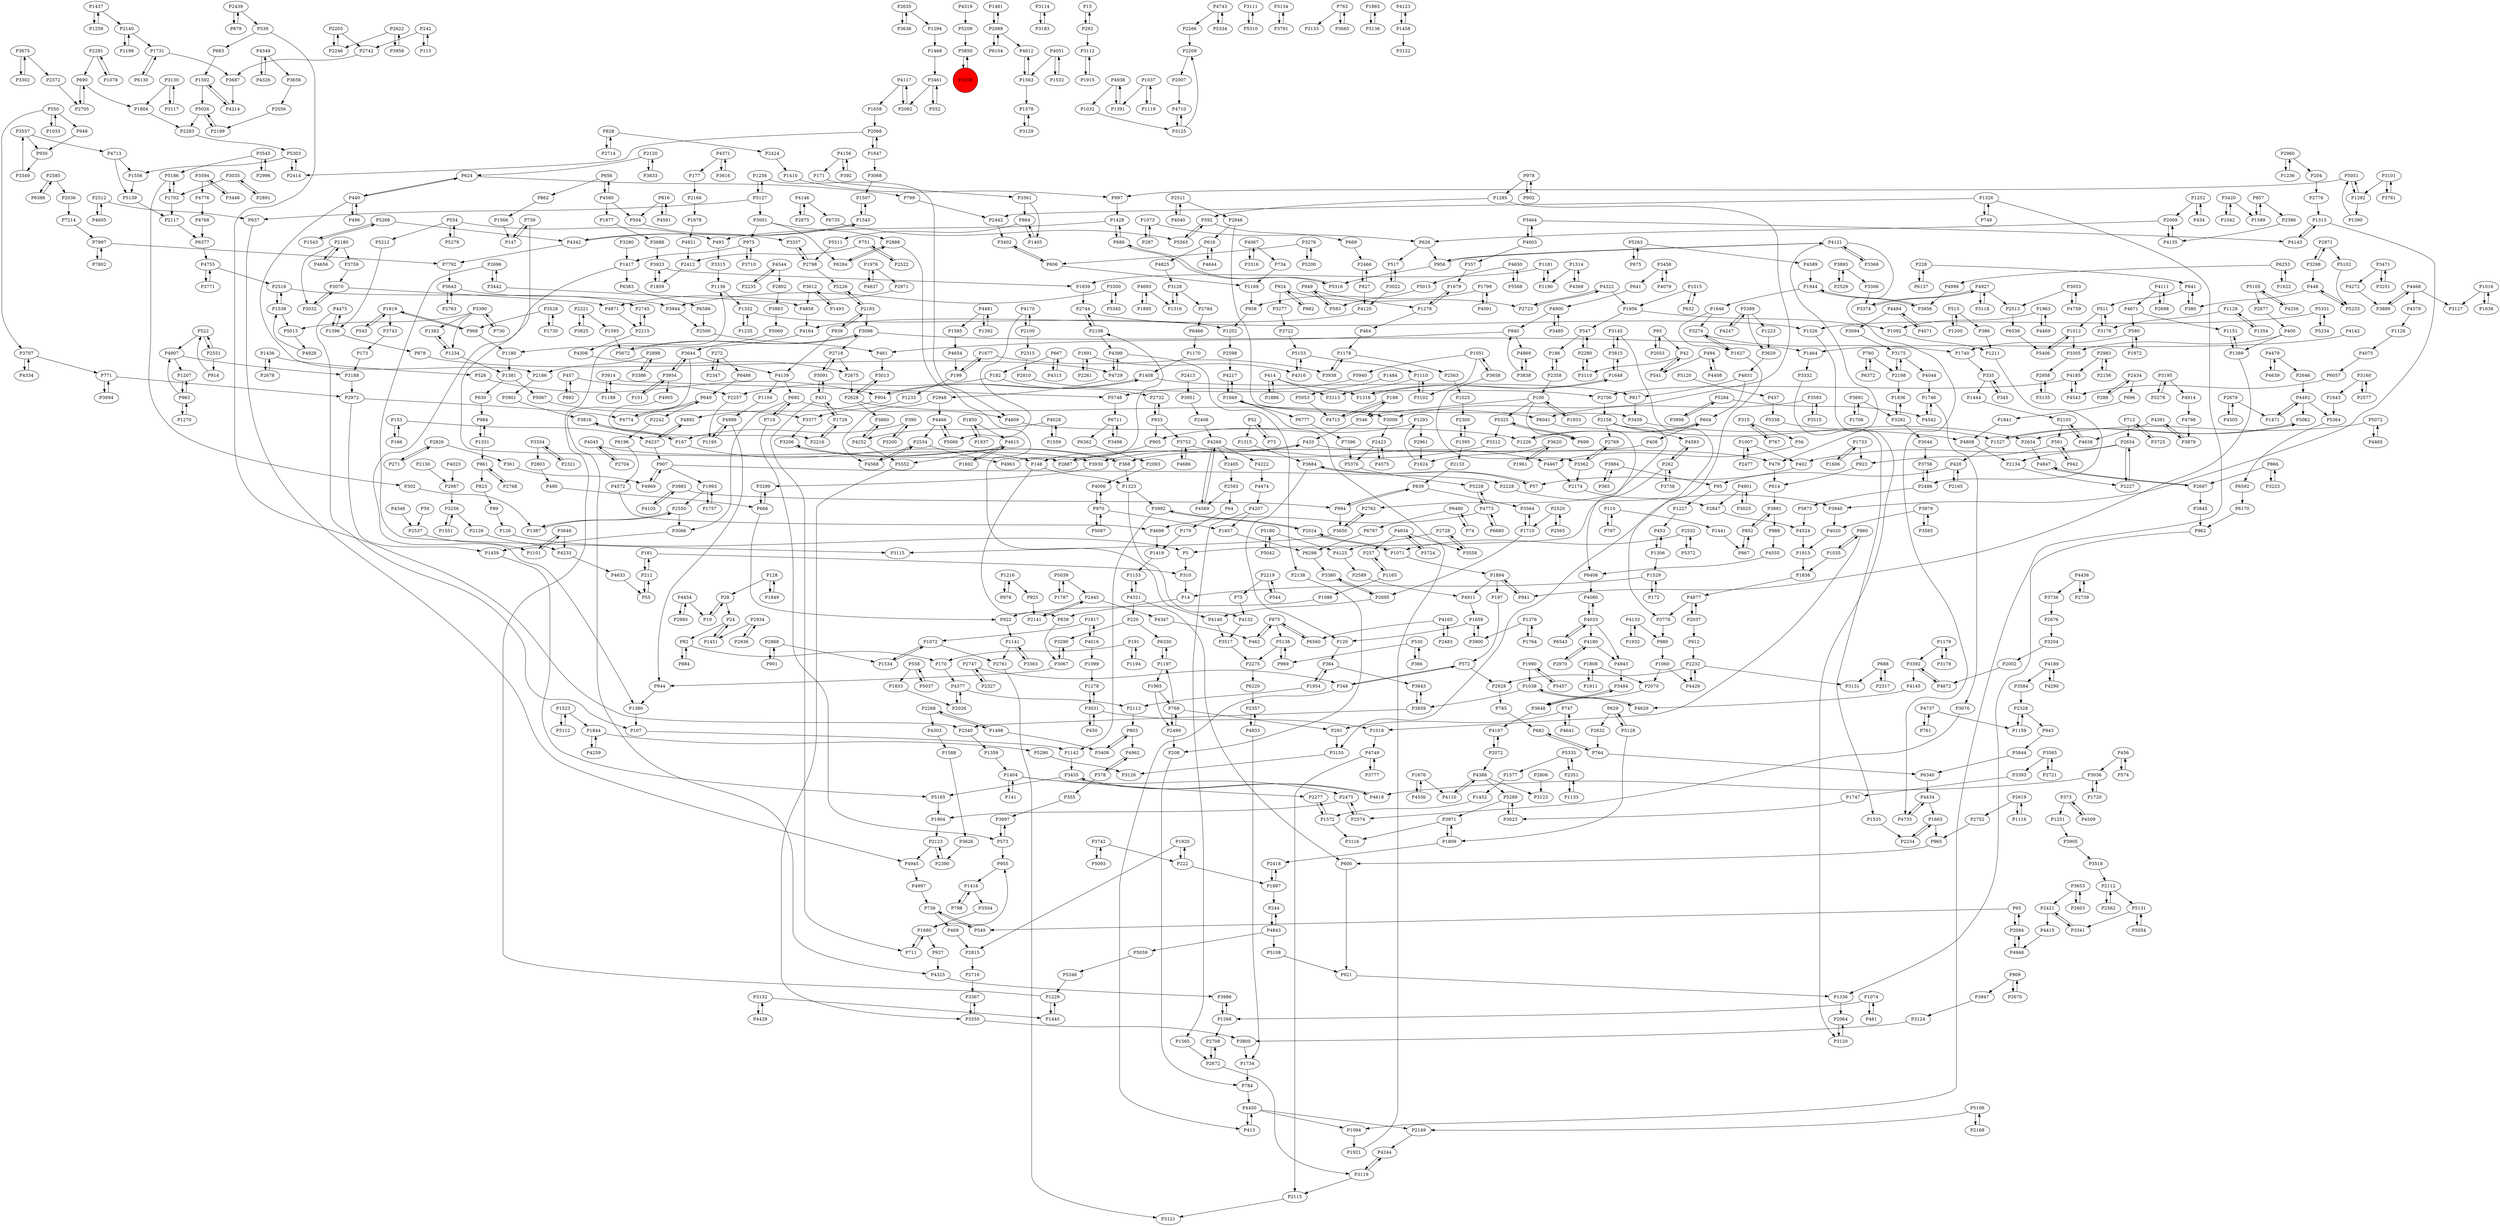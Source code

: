 digraph {
	P1428 -> P493
	P1498 -> P3408
	P2261 -> P1691
	P2442 -> P3402
	P28 -> P19
	P4877 -> P2037
	P905 -> P148
	P2072 -> P4197
	P2358 -> P100
	P4962 -> P378
	P3761 -> P3101
	P1007 -> P2477
	P4133 -> P1932
	P4143 -> P1313
	P3850 -> P3109
	P3992 -> P2024
	P2961 -> P1624
	P1559 -> P4028
	P504 -> P3337
	P89 -> P126
	P4466 -> P5066
	P5568 -> P4650
	P1223 -> P3629
	P1007 -> P402
	P839 -> P994
	P1376 -> P1764
	P4033 -> P4180
	P4197 -> P2072
	P2002 -> P4872
	P1252 -> P434
	P14 -> P838
	P768 -> P1197
	P4020 -> P1913
	P1436 -> P526
	P1691 -> P2261
	P1481 -> P2089
	P2728 -> P4125
	P3648 -> P4197
	P3114 -> P3183
	P4140 -> P3517
	P4871 -> P2215
	P2871 -> P3298
	P5062 -> P1527
	P736 -> P549
	P1012 -> P5406
	P4222 -> P4474
	P2108 -> P4399
	P481 -> P1074
	P3302 -> P3675
	P1894 -> P197
	P335 -> P1444
	P2232 -> P2928
	P1993 -> P1757
	P3464 -> P4003
	P1731 -> P6130
	P1809 -> P2418
	P420 -> P2165
	P2993 -> P4454
	P5087 -> P970
	P1404 -> P141
	P4831 -> P604
	P1354 -> P1128
	P4117 -> P1658
	P1897 -> P2418
	P6298 -> P3380
	P1877 -> P3688
	P827 -> P2466
	P2551 -> P914
	P2423 -> P5376
	P2888 -> P6284
	P3504 -> P1680
	P1416 -> P3504
	P4755 -> P3771
	P3594 -> P3446
	P3274 -> P1627
	P4349 -> P4326
	P2744 -> P2108
	P686 -> P5316
	P1710 -> P2695
	P666 -> P922
	P1404 -> P2277
	P5131 -> P5054
	P4650 -> P5568
	P912 -> P2232
	P4997 -> P736
	P4637 -> P1976
	P4237 -> P907
	P4347 -> P462
	P1099 -> P1278
	P4575 -> P2423
	P1622 -> P6253
	P1734 -> P784
	P1256 -> P4609
	P220 -> P3290
	P4798 -> P3879
	P2064 -> P3120
	P390 -> P167
	P2934 -> P1451
	P857 -> P2386
	P994 -> P839
	P592 -> P669
	P4735 -> P4434
	P100 -> P1933
	P626 -> P956
	P2565 -> P2520
	P1523 -> P1844
	P2268 -> P1498
	P2340 -> P1359
	P2280 -> P547
	P3442 -> P4858
	P4474 -> P4207
	P1259 -> P1437
	P866 -> P3223
	P4943 -> P3484
	P272 -> P6486
	P4524 -> P1913
	P2958 -> P3135
	P3742 -> P5093
	P949 -> P583
	P1534 -> P1072
	P949 -> P1279
	P583 -> P949
	P2445 -> P2141
	P1316 -> P3128
	P3312 -> P3930
	P630 -> P984
	P3455 -> P5165
	P6130 -> P1731
	P1857 -> P6298
	P5072 -> P4465
	P3688 -> P3923
	P4492 -> P1471
	P3390 -> P5013
	P3251 -> P3471
	P574 -> P456
	P3101 -> P3761
	P1659 -> P3900
	P3938 -> P1178
	P1577 -> P1452
	P4773 -> P5228
	P573 -> P3697
	P541 -> P42
	P2551 -> P522
	P4170 -> P2100
	P1181 -> P1839
	P6104 -> P2089
	P302 -> P1387
	P930 -> P3349
	P15 -> P292
	P3984 -> P365
	P3124 -> P3800
	P2123 -> P2390
	P469 -> P2815
	P1417 -> P1380
	P5066 -> P4466
	P3393 -> P1747
	P3593 -> P3515
	P1382 -> P1234
	P2408 -> P4269
	P5059 -> P5346
	P924 -> P982
	P5552 -> P3355
	P1116 -> P2619
	P798 -> P1416
	P688 -> P2317
	P1405 -> P864
	P522 -> P4907
	P2277 -> P1572
	P771 -> P2972
	P1292 -> P1390
	P580 -> P1972
	P2424 -> P1410
	P288 -> P2434
	P712 -> P3725
	P390 -> P3200
	P7214 -> P7997
	P4749 -> P3777
	P1578 -> P3129
	P4388 -> P4110
	P3001 -> P6284
	P1252 -> P2069
	P1141 -> P3363
	P4755 -> P2518
	P1094 -> P1921
	P2672 -> P2708
	P2113 -> P803
	P1390 -> P5051
	P3044 -> P3756
	P5105 -> P4256
	P3001 -> P2888
	P5015 -> P583
	P1178 -> P2563
	P4185 -> P2700
	P82 -> P170
	P624 -> P440
	P924 -> P2723
	P2747 -> P348
	P5072 -> P2634
	P958 -> P1202
	P4572 -> P4698
	P2105 -> P591
	P4170 -> P5066
	P366 -> P530
	P2875 -> P4146
	P1523 -> P5112
	P153 -> P166
	P4436 -> P2739
	P4346 -> P2537
	P3710 -> P975
	P4388 -> P3123
	P4945 -> P4997
	P4016 -> P1099
	P1895 -> P4693
	P909 -> P2670
	P3155 -> P3126
	P2654 -> P2227
	P3035 -> P2891
	P1464 -> P3332
	P3098 -> P2718
	P922 -> P1141
	P4892 -> P4237
	P335 -> P345
	P7997 -> P7792
	P3742 -> P222
	P1073 -> P287
	P3833 -> P2120
	P3594 -> P4776
	P2089 -> P4612
	P3031 -> P450
	P2215 -> P4308
	P5 -> P310
	P921 -> P1336
	P1663 -> P965
	P4774 -> P649
	P3771 -> P4755
	P2708 -> P2672
	P2718 -> P2675
	P2130 -> P2987
	P2216 -> P1729
	P197 -> P572
	P1990 -> P1038
	P3256 -> P1551
	P573 -> P955
	P414 -> P1886
	P2972 -> P1459
	P1015 -> P1956
	P4146 -> P2875
	P1949 -> P6041
	P7997 -> P7802
	P95 -> P1227
	P690 -> P1804
	P3859 -> P2340
	P6383 -> P6586
	P4580 -> P1877
	P4391 -> P3879
	P1015 -> P632
	P1949 -> P6777
	P3298 -> P448
	P2439 -> P679
	P1170 -> P1408
	P1035 -> P860
	P4544 -> P2802
	P3653 -> P2421
	P2209 -> P2007
	P2522 -> P751
	P4877 -> P3776
	P3725 -> P712
	P892 -> P457
	P1595 -> P5672
	P1677 -> P199
	P3752 -> P4467
	P6330 -> P1197
	P968 -> P1180
	P402 -> P57
	P3420 -> P1589
	P1545 -> P4342
	P1226 -> P604
	P4321 -> P220
	P4045 -> P2704
	P683 -> P1592
	P1408 -> P904
	P1416 -> P798
	P4091 -> P1799
	P6480 -> P74
	P3111 -> P5310
	P2234 -> P1663
	P1313 -> P4143
	P3485 -> P4900
	P768 -> P2499
	P1110 -> P3113
	P2698 -> P4111
	P526 -> P904
	P494 -> P4408
	P7396 -> P5376
	P2232 -> P3131
	P3743 -> P173
	P2205 -> P2742
	P5289 -> P3971
	P3838 -> P4869
	P4475 -> P107
	P5200 -> P3276
	P970 -> P4006
	P546 -> P433
	P2174 -> P2847
	P878 -> P4729
	P1452 -> P1572
	P3125 -> P2209
	P692 -> P719
	P686 -> P1428
	P1624 -> P1293
	P948 -> P930
	P1285 -> P3009
	P4003 -> P357
	P6711 -> P3498
	P167 -> P3816
	P1313 -> P3940
	P4468 -> P3889
	P1051 -> P3102
	P1538 -> P5013
	P1169 -> P958
	P4322 -> P1956
	P1817 -> P1072
	P220 -> P6330
	P5565 -> P592
	P5102 -> P5233
	P2806 -> P3123
	P1408 -> P817
	P5165 -> P1904
	P591 -> P942
	P5325 -> P3312
	P1074 -> P1266
	P2550 -> P3066
	P2716 -> P3367
	P5106 -> P2168
	P1012 -> P3305
	P1592 -> P5026
	P110 -> P797
	P24 -> P1451
	P1799 -> P4091
	P5093 -> P3742
	P3561 -> P864
	P2414 -> P5303
	P262 -> P3738
	P4023 -> P2987
	P5180 -> P4125
	P3160 -> P1643
	P3368 -> P4121
	P4927 -> P3118
	P1976 -> P4637
	P433 -> P479
	P2585 -> P6386
	P2520 -> P1710
	P3134 -> P3791
	P3374 -> P4927
	P2158 -> P2762
	P4121 -> P3368
	P4121 -> P956
	P3900 -> P1659
	P6480 -> P6787
	P440 -> P2186
	P547 -> P186
	P1331 -> P984
	P73 -> P52
	P5091 -> P431
	P3392 -> P4145
	P3128 -> P2784
	P4006 -> P970
	P2634 -> P4847
	P3895 -> P2529
	P2321 -> P3334
	P272 -> P2347
	P3623 -> P5289
	P852 -> P867
	P3280 -> P1417
	P2007 -> P4710
	P1179 -> P3178
	P1606 -> P1733
	P4075 -> P6057
	P4938 -> P1032
	P4189 -> P3584
	P2037 -> P4877
	P182 -> P2732
	P2180 -> P3759
	P762 -> P3133
	P3446 -> P3594
	P1417 -> P6383
	P1035 -> P1838
	P558 -> P1833
	P4901 -> P3025
	P3223 -> P866
	P199 -> P1677
	P6377 -> P4755
	P1037 -> P1391
	P4927 -> P3374
	P2126 -> P4233
	P3565 -> P3393
	P2140 -> P1731
	P624 -> P799
	P3646 -> P1101
	P1507 -> P1545
	P6560 -> P875
	P2675 -> P2628
	P3859 -> P3843
	P2165 -> P420
	P2315 -> P2810
	P1563 -> P4612
	P1730 -> P3528
	P4469 -> P1963
	P1396 -> P878
	P6170 -> P962
	P6057 -> P4543
	P2357 -> P4833
	P861 -> P823
	P4969 -> P907
	P4467 -> P2174
	P5153 -> P4316
	P530 -> P969
	P4321 -> P600
	P1648 -> P3815
	P2971 -> P4871
	P1110 -> P3102
	P2728 -> P3558
	P1256 -> P5127
	P3905 -> P3518
	P2328 -> P1159
	P816 -> P4591
	P368 -> P1323
	P5303 -> P1556
	P2802 -> P3883
	P2696 -> P3442
	P6253 -> P1622
	P6680 -> P4773
	P2300 -> P1395
	P1702 -> P5186
	P355 -> P3697
	P1731 -> P3687
	P4436 -> P3736
	P1819 -> P3743
	P2327 -> P2747
	P939 -> P2193
	P1904 -> P2123
	P3777 -> P4749
	P3341 -> P2421
	P3117 -> P3130
	P5042 -> P5180
	P4776 -> P4768
	P1747 -> P3623
	P616 -> P4644
	P3067 -> P944
	P3282 -> P1836
	P2603 -> P3653
	P4105 -> P3983
	P2654 -> P2134
	P3954 -> P101
	P1638 -> P1016
	P5284 -> P4542
	P6372 -> P760
	P4825 -> P3128
	P4391 -> P4638
	P4999 -> P1195
	P3658 -> P3362
	P1954 -> P364
	P2134 -> P2227
	P2676 -> P3204
	P530 -> P366
	P2512 -> P4605
	P4481 -> P1392
	P292 -> P15
	P988 -> P4555
	P3461 -> P552
	P1092 -> P1211
	P6777 -> P7396
	P1746 -> P4542
	P3646 -> P4233
	P799 -> P2442
	P1179 -> P3392
	P1216 -> P976
	P128 -> P28
	P656 -> P862
	P3036 -> P1720
	P1389 -> P1151
	P3616 -> P4371
	P4843 -> P5059
	P1692 -> P4615
	P1678 -> P4921
	P5234 -> P5331
	P626 -> P517
	P2705 -> P690
	P1894 -> P941
	P4833 -> P1734
	P1961 -> P3620
	P739 -> P147
	P42 -> P3110
	P1235 -> P1332
	P4583 -> P262
	P440 -> P496
	P4125 -> P2589
	P5844 -> P6340
	P1016 -> P3127
	P554 -> P493
	P2423 -> P4575
	P3951 -> P2408
	P719 -> P573
	P4556 -> P1676
	P4120 -> P4164
	P3545 -> P2996
	P1658 -> P2068
	P5335 -> P1577
	P448 -> P380
	P65 -> P549
	P3691 -> P1706
	P4773 -> P6680
	P4033 -> P4943
	P1956 -> P1092
	P862 -> P1566
	P378 -> P4962
	P1565 -> P2672
	P461 -> P3013
	P4256 -> P5105
	P3992 -> P1142
	P5748 -> P6711
	P861 -> P2768
	P3094 -> P3175
	P208 -> P784
	P2563 -> P1025
	P1956 -> P547
	P4509 -> P373
	P4468 -> P3127
	P4484 -> P4071
	P2628 -> P3860
	P4693 -> P1316
	P2635 -> P3636
	P4544 -> P2235
	P191 -> P1194
	P5209 -> P3850
	P5051 -> P997
	P52 -> P73
	P3110 -> P2280
	P3684 -> P120
	P2798 -> P3337
	P629 -> P2632
	P1468 -> P3461
	P413 -> P4450
	P901 -> P2868
	P365 -> P3984
	P5511 -> P2798
	P3484 -> P3648
	P2180 -> P4656
	P4342 -> P7792
	P1563 -> P1578
	P866 -> P2697
	P3979 -> P3585
	P4325 -> P3986
	P3175 -> P4044
	P2486 -> P5873
	P734 -> P1169
	P4713 -> P1556
	P1498 -> P2268
	P4568 -> P2534
	P3118 -> P4927
	P244 -> P4843
	P4319 -> P5209
	P345 -> P335
	P2158 -> P4583
	P2593 -> P64
	P4934 -> P3558
	P2739 -> P4436
	P3891 -> P988
	P2776 -> P1313
	P1060 -> P4426
	P2574 -> P2475
	P4269 -> P4222
	P4639 -> P4479
	P841 -> P380
	P5091 -> P2718
	P515 -> P1200
	P5228 -> P4773
	P762 -> P3665
	P907 -> P4969
	P904 -> P4892
	P2898 -> P3386
	P2140 -> P1198
	P2622 -> P3958
	P4591 -> P816
	P3274 -> P1740
	P400 -> P3305
	P4033 -> P4080
	P1165 -> P1086
	P2193 -> P3098
	P315 -> P56
	P5105 -> P2877
	P171 -> P3561
	P1037 -> P1119
	P3983 -> P994
	P4858 -> P4164
	P186 -> P2358
	P3707 -> P4334
	P1285 -> P592
	P2593 -> P4569
	P4132 -> P3517
	P2072 -> P4388
	P550 -> P948
	P5724 -> P4934
	P4609 -> P1226
	P2483 -> P4165
	P3334 -> P2321
	P1445 -> P1229
	P3109 -> P3850
	P2635 -> P1294
	P2589 -> P4911
	P4326 -> P4349
	P1197 -> P1965
	P2632 -> P764
	P3940 -> P4020
	P1236 -> P2960
	P4067 -> P3316
	P942 -> P591
	P550 -> P1033
	P761 -> P4737
	P1894 -> P4911
	P448 -> P5233
	P147 -> P739
	P1202 -> P2598
	P1679 -> P1279
	P3752 -> P4686
	P4040 -> P2511
	P3032 -> P3070
	P3367 -> P3355
	P543 -> P1819
	P1920 -> P2815
	P2714 -> P828
	P1729 -> P431
	P2987 -> P3256
	P4165 -> P6560
	P1180 -> P1381
	P2761 -> P3121
	P2598 -> P4217
	P2421 -> P3341
	P93 -> P42
	P2513 -> P6538
	P400 -> P1389
	P1294 -> P1468
	P1437 -> P1259
	P3984 -> P95
	P4259 -> P1844
	P4743 -> P2266
	P3914 -> P5748
	P5112 -> P1523
	P3815 -> P1648
	P2268 -> P4303
	P1292 -> P5051
	P3160 -> P2577
	P3334 -> P2803
	P2386 -> P4135
	P3958 -> P2622
	P943 -> P5844
	P2500 -> P461
	P817 -> P3459
	P4847 -> P2697
	P3653 -> P2603
	P100 -> P5325
	P2372 -> P2705
	P1326 -> P749
	P4247 -> P5389
	P784 -> P4450
	P1306 -> P453
	P4928 -> P1538
	P3584 -> P2328
	P1538 -> P2518
	P6253 -> P4998
	P5106 -> P2149
	P3195 -> P4914
	P3066 -> P1459
	P2193 -> P939
	P1543 -> P5266
	P1648 -> P1318
	P3128 -> P1316
	P522 -> P2551
	P1451 -> P24
	P3067 -> P3290
	P6466 -> P1170
	P1126 -> P4075
	P4111 -> P2698
	P4142 -> P1464
	P2562 -> P2112
	P5026 -> P2283
	P3458 -> P4079
	P3290 -> P3067
	P2960 -> P1236
	P1293 -> P905
	P4927 -> P2513
	P2198 -> P3175
	P2351 -> P1133
	P1441 -> P867
	P315 -> P767
	P153 -> P4237
	P1038 -> P3859
	P978 -> P902
	P1181 -> P1190
	P682 -> P764
	P3377 -> P3206
	P3665 -> P762
	P2405 -> P2593
	P3558 -> P2728
	P5331 -> P5234
	P2024 -> P1071
	P1033 -> P550
	P2228 -> P3940
	P3722 -> P5153
	P3956 -> P1944
	P4905 -> P2216
	P3025 -> P4901
	P2082 -> P4117
	P3687 -> P4214
	P2970 -> P4180
	P3332 -> P1535
	P5051 -> P1292
	P4028 -> P4252
	P939 -> P4139
	P2803 -> P490
	P760 -> P6372
	P1323 -> P4132
	P494 -> P541
	P1592 -> P4214
	P3825 -> P2221
	P2266 -> P2209
	P3845 -> P962
	P6586 -> P2500
	P4656 -> P2180
	P3098 -> P5672
	P287 -> P1073
	P2768 -> P861
	P3518 -> P2112
	P3299 -> P666
	P1585 -> P4654
	P1266 -> P3986
	P222 -> P1897
	P3901 -> P3816
	P747 -> P291
	P1545 -> P1507
	P228 -> P841
	P4907 -> P3188
	P3675 -> P2372
	P2100 -> P2315
	P2670 -> P909
	P2723 -> P4322
	P2158 -> P2634
	P5389 -> P3629
	P2242 -> P6196
	P4434 -> P1663
	P4269 -> P2405
	P614 -> P3891
	P5139 -> P2117
	P3068 -> P1507
	P749 -> P1326
	P1841 -> P4808
	P2678 -> P1436
	P592 -> P5565
	P970 -> P1857
	P3132 -> P1445
	P1151 -> P1389
	P262 -> P4583
	P3277 -> P3722
	P3009 -> P2423
	P2718 -> P5091
	P2068 -> P1647
	P803 -> P3408
	P4569 -> P4269
	P222 -> P1920
	P1278 -> P3031
	P1404 -> P2475
	P4901 -> P2847
	P120 -> P364
	P6711 -> P6362
	P4111 -> P4671
	P2695 -> P4140
	P606 -> P1169
	P3843 -> P3859
	P2960 -> P204
	P2518 -> P3944
	P1944 -> P3956
	P4434 -> P4735
	P6041 -> P6406
	P212 -> P55
	P4843 -> P5108
	P4479 -> P4639
	P4003 -> P3464
	P2520 -> P2565
	P115 -> P242
	P2518 -> P1538
	P56 -> P4467
	P3315 -> P1136
	P1844 -> P5290
	P6137 -> P228
	P166 -> P153
	P1572 -> P3116
	P606 -> P3402
	P4156 -> P171
	P679 -> P2439
	P3390 -> P1382
	P4729 -> P2948
	P1680 -> P927
	P4233 -> P4633
	P2550 -> P1387
	P550 -> P3707
	P1663 -> P2234
	P310 -> P14
	P747 -> P4641
	P204 -> P2776
	P2186 -> P3901
	P1972 -> P580
	P1532 -> P4051
	P4749 -> P2115
	P4146 -> P6735
	P5406 -> P1012
	P969 -> P5138
	P2024 -> P3992
	P852 -> P3891
	P5672 -> P3098
	P5940 -> P5748
	P4914 -> P4798
	P75 -> P4132
	P1190 -> P1181
	P5873 -> P4524
	P1211 -> P2486
	P4067 -> P734
	P1921 -> P1949
	P3188 -> P2972
	P1315 -> P3684
	P6196 -> P4572
	P2219 -> P544
	P667 -> P182
	P760 -> P2198
	P1865 -> P3136
	P2108 -> P2744
	P1165 -> P257
	P3282 -> P3044
	P172 -> P1529
	P554 -> P5279
	P3195 -> P5278
	P4481 -> P1585
	P4408 -> P494
	P1646 -> P3274
	P604 -> P1226
	P357 -> P1679
	P3691 -> P3282
	P3620 -> P1624
	P3838 -> P840
	P3986 -> P1266
	P840 -> P461
	P515 -> P386
	P2534 -> P4568
	P1804 -> P2283
	P1234 -> P1381
	P927 -> P4325
	P5108 -> P921
	P1746 -> P3076
	P2534 -> P4963
	P2084 -> P65
	P4729 -> P4399
	P52 -> P1315
	P5289 -> P3623
	P364 -> P1954
	P4244 -> P3119
	P2763 -> P5643
	P2679 -> P4505
	P3362 -> P2769
	P3883 -> P5060
	P2056 -> P2199
	P2227 -> P2654
	P2439 -> P539
	P3891 -> P852
	P408 -> P368
	P2328 -> P943
	P3650 -> P3115
	P1937 -> P1850
	P42 -> P541
	P1234 -> P1382
	P1251 -> P3905
	P3564 -> P1710
	P875 -> P462
	P2221 -> P1595
	P4121 -> P479
	P1551 -> P3256
	P3022 -> P4120
	P1965 -> P768
	P1963 -> P4469
	P2089 -> P1481
	P490 -> P666
	P5060 -> P3644
	P414 -> P1318
	P1153 -> P4321
	P1627 -> P3155
	P3517 -> P2275
	P4117 -> P2082
	P2123 -> P4945
	P126 -> P5
	P3102 -> P1110
	P2120 -> P624
	P994 -> P3650
	P364 -> P3843
	P2198 -> P1836
	P74 -> P6480
	P914 -> P522
	P547 -> P2280
	P3130 -> P1804
	P179 -> P1419
	P984 -> P1331
	P3707 -> P771
	P4214 -> P1592
	P1227 -> P453
	P1071 -> P1894
	P1572 -> P2277
	P1216 -> P925
	P4650 -> P5015
	P4693 -> P1895
	P2026 -> P4377
	P2149 -> P4244
	P907 -> P1993
	P59 -> P2537
	P860 -> P1035
	P5026 -> P2199
	P2105 -> P4638
	P242 -> P2742
	P496 -> P440
	P1306 -> P1529
	P649 -> P2242
	P5303 -> P2414
	P975 -> P1417
	P909 -> P3947
	P816 -> P504
	P823 -> P89
	P257 -> P1165
	P3013 -> P2628
	P4644 -> P616
	P101 -> P3954
	P5278 -> P3195
	P453 -> P1306
	P1396 -> P4475
	P3125 -> P4710
	P2445 -> P4347
	P4934 -> P257
	P857 -> P1589
	P3889 -> P4468
	P4768 -> P6377
	P4139 -> P692
	P1527 -> P5062
	P860 -> P1018
	P4145 -> P4629
	P3971 -> P3116
	P4638 -> P2105
	P82 -> P884
	P1419 -> P1153
	P1740 -> P335
	P5364 -> P6592
	P2486 -> P3756
	P4612 -> P1563
	P2115 -> P3121
	P5372 -> P2532
	P1849 -> P128
	P6220 -> P2357
	P4454 -> P2993
	P3528 -> P1730
	P3515 -> P3593
	P4831 -> P817
	P5316 -> P686
	P110 -> P1441
	P1676 -> P4110
	P4963 -> P2108
	P3355 -> P3367
	P4938 -> P1391
	P4371 -> P177
	P768 -> P291
	P1195 -> P4999
	P1527 -> P420
	P902 -> P978
	P2412 -> P1859
	P1680 -> P955
	P2156 -> P2983
	P1932 -> P4133
	P667 -> P4313
	P3256 -> P2126
	P1025 -> P2300
	P4080 -> P4033
	P6735 -> P5565
	P4313 -> P667
	P1178 -> P3938
	P5186 -> P302
	P3200 -> P390
	P4399 -> P2138
	P2810 -> P2700
	P2744 -> P1526
	P2697 -> P3845
	P456 -> P574
	P1566 -> P147
	P2871 -> P5102
	P6386 -> P2585
	P440 -> P624
	P1293 -> P2961
	P730 -> P3390
	P4759 -> P3053
	P3053 -> P2513
	P963 -> P4907
	P177 -> P2166
	P3612 -> P1493
	P692 -> P4609
	P5389 -> P1223
	P956 -> P5316
	P2421 -> P4415
	P4342 -> P1545
	P3644 -> P4325
	P3684 -> P57
	P1436 -> P2678
	P4872 -> P3392
	P2317 -> P688
	P2215 -> P2745
	P348 -> P572
	P2826 -> P361
	P3076 -> P2574
	P1207 -> P963
	P1018 -> P4749
	P3979 -> P4020
	P5290 -> P3126
	P2877 -> P400
	P3815 -> P3145
	P3498 -> P6711
	P1954 -> P2113
	P3944 -> P2500
	P1086 -> P922
	P2619 -> P1116
	P4165 -> P2483
	P2646 -> P4492
	P751 -> P2412
	P1395 -> P2133
	P4686 -> P3752
	P3119 -> P4244
	P1060 -> P2070
	P457 -> P2257
	P2100 -> P4170
	P3145 -> P3776
	P2704 -> P4045
	P1051 -> P5940
	P348 -> P413
	P1318 -> P1648
	P1229 -> P1445
	P1133 -> P2351
	P1729 -> P2216
	P2466 -> P827
	P188 -> P546
	P4454 -> P19
	P1799 -> P958
	P4164 -> P1180
	P3971 -> P1809
	P1710 -> P3564
	P3392 -> P4872
	P1886 -> P414
	P1993 -> P2550
	P1038 -> P4629
	P2281 -> P1078
	P962 -> P1336
	P1526 -> P3120
	P5131 -> P3341
	P2983 -> P4185
	P6543 -> P4033
	P1556 -> P5139
	P1381 -> P630
	P3204 -> P2002
	P3035 -> P1702
	P5279 -> P554
	P4252 -> P3860
	P1279 -> P464
	P188 -> P4715
	P1787 -> P5039
	P4123 -> P1458
	P4349 -> P3656
	P5138 -> P2275
	P1859 -> P3923
	P1159 -> P2328
	P933 -> P2732
	P4900 -> P840
	P4998 -> P3956
	P2887 -> P433
	P1326 -> P1094
	P368 -> P3206
	P373 -> P1251
	P3557 -> P4713
	P554 -> P5212
	P6406 -> P4080
	P4121 -> P4735
	P2742 -> P3687
	P4589 -> P1944
	P5053 -> P4715
	P4921 -> P2412
	P3112 -> P1915
	P4016 -> P1817
	P4629 -> P1038
	P2280 -> P3110
	P199 -> P1233
	P764 -> P6340
	P5338 -> P1527
	P2537 -> P1101
	P944 -> P1380
	P3363 -> P1141
	P4189 -> P4290
	P978 -> P1285
	P1197 -> P6330
	P3675 -> P3302
	P3636 -> P2635
	P4071 -> P4484
	P2221 -> P3825
	P1647 -> P3068
	P3459 -> P4808
	P1136 -> P1332
	P2084 -> P4948
	P3658 -> P1051
	P4051 -> P1563
	P3471 -> P3251
	P2117 -> P6377
	P2868 -> P1534
	P841 -> P511
	P3300 -> P5345
	P1072 -> P2761
	P2948 -> P4466
	P2180 -> P3032
	P544 -> P2219
	P4907 -> P1207
	P5263 -> P4589
	P1194 -> P191
	P3694 -> P771
	P3561 -> P1405
	P751 -> P2522
	P464 -> P1178
	P2138 -> P208
	P2983 -> P2156
	P19 -> P28
	P4948 -> P2084
	P2972 -> P4774
	P2499 -> P208
	P1915 -> P3112
	P433 -> P2887
	P1016 -> P1638
	P170 -> P4377
	P7802 -> P7997
	P3402 -> P606
	P3135 -> P2958
	P1808 -> P2070
	P1380 -> P107
	P1976 -> P2971
	P3276 -> P606
	P690 -> P2705
	P4808 -> P2134
	P4466 -> P2534
	P1811 -> P1808
	P1314 -> P4368
	P1323 -> P3992
	P1270 -> P963
	P4671 -> P1151
	P373 -> P4509
	P1391 -> P4938
	P2619 -> P2752
	P5263 -> P675
	P2112 -> P2562
	P1392 -> P4481
	P4505 -> P2679
	P4133 -> P980
	P3380 -> P2695
	P1819 -> P543
	P1588 -> P3626
	P173 -> P3188
	P1071 -> P2024
	P3650 -> P2762
	P3629 -> P4831
	P4180 -> P2970
	P968 -> P1819
	P2934 -> P2936
	P7792 -> P5643
	P479 -> P614
	P6340 -> P4434
	P3355 -> P3800
	P803 -> P4962
	P3930 -> P3299
	P1128 -> P1354
	P2347 -> P272
	P2275 -> P6220
	P1535 -> P2234
	P3626 -> P2390
	P4450 -> P1094
	P1990 -> P5457
	P1702 -> P2117
	P980 -> P1060
	P5643 -> P2763
	P3455 -> P4618
	P976 -> P1216
	P4051 -> P1532
	P2654 -> P402
	P3759 -> P3070
	P637 -> P4945
	P4618 -> P3455
	P431 -> P5091
	P517 -> P3022
	P4710 -> P3125
	P4450 -> P2149
	P572 -> P2928
	P1389 -> P941
	P2585 -> P2036
	P1104 -> P4999
	P262 -> P5
	P3656 -> P2056
	P2257 -> P1195
	P1458 -> P4123
	P1078 -> P2281
	P875 -> P5138
	P4207 -> P1857
	P1529 -> P14
	P4475 -> P1396
	P55 -> P212
	P2577 -> P3160
	P1691 -> P4316
	P2868 -> P901
	P3316 -> P4067
	P93 -> P2053
	P378 -> P355
	P632 -> P1015
	P549 -> P736
	P2732 -> P933
	P456 -> P3036
	P6538 -> P5406
	P181 -> P310
	P3031 -> P1278
	P3860 -> P4252
	P4615 -> P5552
	P2928 -> P785
	P3053 -> P4759
	P591 -> P923
	P1074 -> P481
	P2036 -> P7214
	P5325 -> P699
	P3098 -> P1464
	P1850 -> P4615
	P2037 -> P912
	P666 -> P3299
	P3031 -> P1018
	P982 -> P924
	P1437 -> P2140
	P5127 -> P637
	P4654 -> P199
	P864 -> P5511
	P4033 -> P6543
	P580 -> P1740
	P907 -> P2228
	P181 -> P212
	P3620 -> P1961
	P167 -> P148
	P3442 -> P2696
	P511 -> P1012
	P4426 -> P2232
	P828 -> P2424
	P242 -> P115
	P4399 -> P4729
	P2141 -> P2445
	P2747 -> P2327
	P1676 -> P4556
	P4492 -> P5062
	P4773 -> P4698
	P2700 -> P2158
	P3895 -> P3306
	P4999 -> P944
	P5128 -> P1809
	P191 -> P170
	P4377 -> P2113
	P5376 -> P5228
	P3206 -> P368
	P2477 -> P1007
	P970 -> P5087
	P688 -> P3131
	P1119 -> P1037
	P5039 -> P1787
	P493 -> P3315
	P5643 -> P2745
	P558 -> P5037
	P4237 -> P4892
	P228 -> P6137
	P1200 -> P515
	P2695 -> P3380
	P1410 -> P997
	P2070 -> P3648
	P2762 -> P3650
	P4371 -> P3616
	P2219 -> P75
	P3776 -> P980
	P712 -> P2654
	P1032 -> P3125
	P3276 -> P5200
	P3129 -> P1578
	P457 -> P892
	P827 -> P4120
	P696 -> P1841
	P5266 -> P1543
	P3914 -> P1188
	P4217 -> P1949
	P1493 -> P3612
	P5120 -> P437
	P431 -> P1729
	P1897 -> P244
	P2499 -> P768
	P1844 -> P4259
	P4737 -> P761
	P2532 -> P5372
	P128 -> P1849
	P1706 -> P3691
	P1188 -> P3914
	P699 -> P5325
	P875 -> P6560
	P6362 -> P2093
	P380 -> P841
	P3644 -> P3954
	P3738 -> P262
	P1458 -> P3122
	P2390 -> P2123
	P6284 -> P2888
	P2511 -> P4040
	P3923 -> P1859
	P5037 -> P558
	P955 -> P1416
	P736 -> P469
	P5180 -> P5042
	P4269 -> P4569
	P975 -> P3710
	P3130 -> P3117
	P1042 -> P3420
	P3557 -> P930
	P1757 -> P1993
	P437 -> P5338
	P5039 -> P2445
	P292 -> P3112
	P5226 -> P2193
	P1764 -> P1376
	P4641 -> P747
	P3471 -> P4272
	P2826 -> P271
	P3337 -> P2798
	P1331 -> P861
	P4833 -> P2357
	P616 -> P4825
	P2672 -> P3119
	P1332 -> P1235
	P2696 -> P3115
	P1128 -> P3176
	P5266 -> P4342
	P148 -> P838
	P4079 -> P3458
	P4045 -> P3930
	P3593 -> P6041
	P6592 -> P6170
	P1836 -> P3282
	P3998 -> P5284
	P1963 -> P1092
	P767 -> P315
	P1051 -> P3658
	P539 -> P2340
	P884 -> P82
	P2679 -> P1471
	P2948 -> P4568
	P1381 -> P5067
	P1808 -> P1811
	P3464 -> P4143
	P3175 -> P2198
	P291 -> P3155
	P1933 -> P100
	P3800 -> P1734
	P1733 -> P923
	P2205 -> P2246
	P5067 -> P3377
	P3420 -> P1042
	P4715 -> P188
	P3458 -> P641
	P1141 -> P2761
	P4843 -> P244
	P3697 -> P573
	P4316 -> P5153
	P2069 -> P626
	P2946 -> P616
	P4377 -> P2026
	P649 -> P4774
	P2622 -> P2246
	P4388 -> P5289
	P1627 -> P3274
	P924 -> P3277
	P3585 -> P3979
	P1332 -> P1202
	P1326 -> P2442
	P2898 -> P2186
	P5284 -> P3998
	P669 -> P2466
	P271 -> P2826
	P4110 -> P4388
	P2120 -> P3833
	P1817 -> P4016
	P1428 -> P686
	P867 -> P852
	P3036 -> P4618
	P5331 -> P1526
	P840 -> P4869
	P4185 -> P4543
	P4605 -> P2512
	P3176 -> P511
	P1733 -> P1606
	P2413 -> P3951
	P1659 -> P120
	P3390 -> P1234
	P600 -> P921
	P1965 -> P2499
	P4139 -> P1104
	P2089 -> P6104
	P4492 -> P5364
	P2936 -> P2934
	P2752 -> P965
	P4303 -> P1588
	P2358 -> P186
	P5310 -> P3111
	P4028 -> P1559
	P797 -> P110
	P57 -> P3684
	P3947 -> P3124
	P1589 -> P857
	P3612 -> P4858
	P771 -> P3694
	P1833 -> P2026
	P392 -> P4156
	P2168 -> P5106
	P2246 -> P2205
	P4135 -> P2069
	P1529 -> P172
	P1484 -> P5053
	P1459 -> P5165
	P462 -> P875
	P839 -> P3564
	P6486 -> P649
	P1643 -> P5364
	P1819 -> P968
	P1920 -> P222
	P4252 -> P5552
	P4869 -> P3838
	P3132 -> P4429
	P3386 -> P2898
	P100 -> P699
	P2532 -> P1071
	P552 -> P3461
	P3816 -> P167
	P997 -> P1428
	P5127 -> P3001
	P107 -> P1142
	P2283 -> P5303
	P420 -> P95
	P572 -> P348
	P3954 -> P3644
	P1142 -> P3455
	P4290 -> P4189
	P5233 -> P448
	P923 -> P614
	P4543 -> P4185
	P3001 -> P975
	P3736 -> P2676
	P3408 -> P803
	P3390 -> P730
	P1314 -> P1190
	P4207 -> P1565
	P3298 -> P2871
	P4934 -> P5724
	P5334 -> P4743
	P3879 -> P4391
	P838 -> P3067
	P2351 -> P5335
	P5335 -> P2351
	P963 -> P1207
	P4429 -> P3132
	P4180 -> P4943
	P764 -> P682
	P2511 -> P2946
	P2199 -> P5026
	P4479 -> P2646
	P3362 -> P2174
	P5346 -> P1229
	P100 -> P546
	P4334 -> P3707
	P1838 -> P4877
	P386 -> P1211
	P3545 -> P5186
	P65 -> P2084
	P2434 -> P696
	P2053 -> P93
	P4633 -> P55
	P4542 -> P1746
	P4415 -> P4948
	P434 -> P1252
	P5013 -> P4928
	P2888 -> P4140
	P3145 -> P3815
	P5127 -> P1256
	P5212 -> P1396
	P864 -> P1405
	P28 -> P24
	P148 -> P1323
	P1101 -> P3646
	P4911 -> P1659
	P3101 -> P1292
	P5389 -> P4247
	P3305 -> P2958
	P3565 -> P2721
	P2628 -> P3013
	P3648 -> P3484
	P2996 -> P3545
	P3183 -> P3114
	P4580 -> P656
	P2475 -> P2574
	P3136 -> P1865
	P629 -> P5128
	P4468 -> P4379
	P4698 -> P1419
	P3954 -> P4905
	P3120 -> P2064
	P1949 -> P4217
	P1677 -> P3938
	P4484 -> P3094
	P414 -> P3113
	P3528 -> P968
	P3178 -> P1179
	P1266 -> P2708
	P361 -> P4969
	P5153 -> P1110
	P1198 -> P2140
	P2166 -> P1678
	P4580 -> P504
	P1680 -> P711
	P2798 -> P5226
	P3923 -> P1839
	P511 -> P3176
	P5186 -> P1702
	P2769 -> P3362
	P4450 -> P413
	P965 -> P600
	P5457 -> P1990
	P2158 -> P2769
	P1387 -> P2550
	P1395 -> P2300
	P4465 -> P5072
	P4322 -> P2723
	P3983 -> P4105
	P656 -> P4580
	P4272 -> P3889
	P4156 -> P392
	P1646 -> P1627
	P1229 -> P1136
	P4379 -> P1126
	P2847 -> P4524
	P1359 -> P1404
	P3119 -> P2115
	P3756 -> P2486
	P692 -> P3066
	P4368 -> P1314
	P4900 -> P3485
	P2891 -> P3035
	P3022 -> P517
	P212 -> P181
	P4615 -> P1692
	P2068 -> P2414
	P2529 -> P3895
	P4743 -> P5334
	P3644 -> P4139
	P2232 -> P4426
	P539 -> P683
	P1072 -> P1534
	P1809 -> P3971
	P431 -> P711
	P1233 -> P3377
	P675 -> P5263
	P3349 -> P3557
	P963 -> P1270
	P2721 -> P3565
	P2475 -> P1904
	P3461 -> P2082
	P1279 -> P1679
	P2418 -> P1897
	P4555 -> P6406
	P182 -> P2257
	P2193 -> P5226
	P2784 -> P6466
	P739 -> P2887
	P4671 -> P580
	P2112 -> P5131
	P3791 -> P3134
	P2093 -> P4006
	P1647 -> P2068
	P64 -> P179
	P3070 -> P3032
	P24 -> P82
	P1720 -> P3036
	P2281 -> P690
	P2815 -> P2716
	P1839 -> P2744
	P1471 -> P4492
	P450 -> P3031
	P4321 -> P1153
	P6787 -> P6298
	P4044 -> P1746
	P719 -> P692
	P5128 -> P629
	P2434 -> P288
	P925 -> P2141
	P2946 -> P3459
	P828 -> P2714
	P2235 -> P4544
	P4713 -> P5139
	P2745 -> P2215
	P2512 -> P637
	P1850 -> P1937
	P2697 -> P4847
	P3070 -> P4871
	P1336 -> P2064
	P5138 -> P969
	P4737 -> P1159
	P933 -> P3752
	P5054 -> P5131
	P956 -> P4121
	P711 -> P1680
	P2133 -> P839
	P604 -> P408
	P5345 -> P3300
	P1444 -> P2105
	P2069 -> P4135
	P3306 -> P3374
	P641 -> P4900
	P1376 -> P3900
	P785 -> P682
	P933 -> P905
	P941 -> P1894
	P1073 -> P626
	P1944 -> P1646
	P2628 -> P3009
	P4308 -> P2675
	P3300 -> P3944
	P1913 -> P1838
	P904 -> P1408
	P141 -> P1404
	P3109 [shape=circle]
	P3109 [style=filled]
	P3109 [fillcolor=red]
}